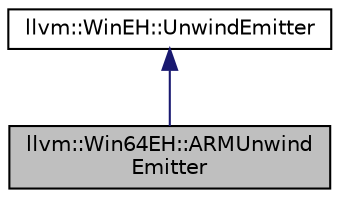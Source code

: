 digraph "llvm::Win64EH::ARMUnwindEmitter"
{
 // LATEX_PDF_SIZE
  bgcolor="transparent";
  edge [fontname="Helvetica",fontsize="10",labelfontname="Helvetica",labelfontsize="10"];
  node [fontname="Helvetica",fontsize="10",shape=record];
  Node1 [label="llvm::Win64EH::ARMUnwind\lEmitter",height=0.2,width=0.4,color="black", fillcolor="grey75", style="filled", fontcolor="black",tooltip=" "];
  Node2 -> Node1 [dir="back",color="midnightblue",fontsize="10",style="solid",fontname="Helvetica"];
  Node2 [label="llvm::WinEH::UnwindEmitter",height=0.2,width=0.4,color="black",URL="$classllvm_1_1WinEH_1_1UnwindEmitter.html",tooltip=" "];
}
